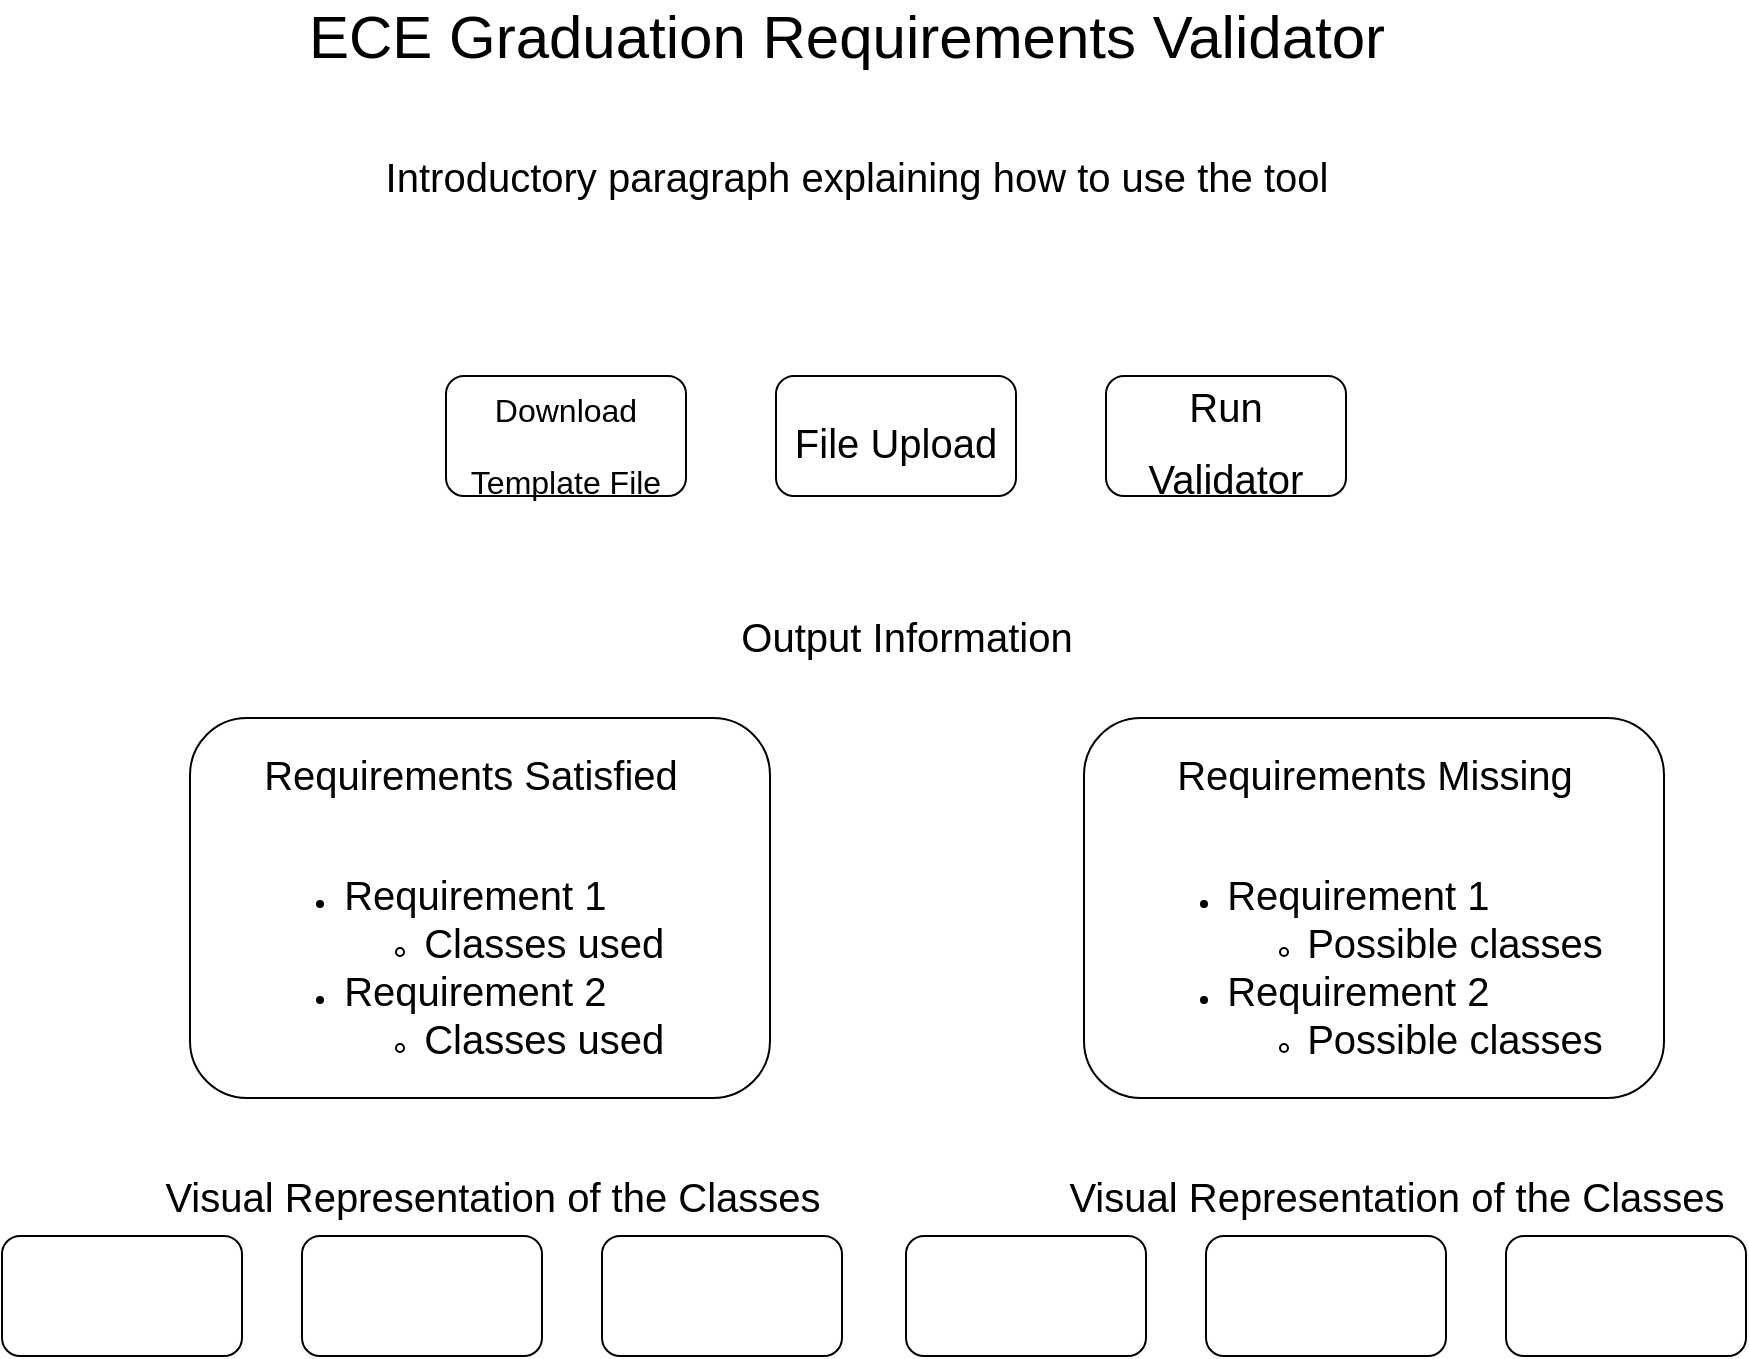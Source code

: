 <mxfile version="17.2.4" type="github">
  <diagram name="Page-1" id="2cc2dc42-3aac-f2a9-1cec-7a8b7cbee084">
    <mxGraphModel dx="1200" dy="715" grid="1" gridSize="10" guides="1" tooltips="1" connect="1" arrows="1" fold="1" page="1" pageScale="1" pageWidth="1100" pageHeight="850" background="none" math="0" shadow="0">
      <root>
        <mxCell id="0" />
        <mxCell id="1" parent="0" />
        <mxCell id="44KrbLXChHcNnWz68qvF-1" value="&lt;font style=&quot;font-size: 30px&quot;&gt;ECE Graduation Requirements Validator&lt;/font&gt;" style="text;html=1;resizable=0;autosize=1;align=center;verticalAlign=middle;points=[];fillColor=none;strokeColor=none;rounded=0;" parent="1" vertex="1">
          <mxGeometry x="220" y="60" width="560" height="20" as="geometry" />
        </mxCell>
        <mxCell id="44KrbLXChHcNnWz68qvF-3" value="&lt;font style=&quot;font-size: 20px&quot;&gt;File Upload&lt;/font&gt;" style="rounded=1;whiteSpace=wrap;html=1;fontSize=30;" parent="1" vertex="1">
          <mxGeometry x="465" y="240" width="120" height="60" as="geometry" />
        </mxCell>
        <mxCell id="44KrbLXChHcNnWz68qvF-4" value="&lt;font style=&quot;line-height: 1 ; font-size: 16px&quot;&gt;Download Template File&lt;/font&gt;" style="rounded=1;whiteSpace=wrap;html=1;fontSize=30;" parent="1" vertex="1">
          <mxGeometry x="300" y="240" width="120" height="60" as="geometry" />
        </mxCell>
        <mxCell id="44KrbLXChHcNnWz68qvF-5" value="&lt;font style=&quot;font-size: 20px&quot;&gt;Introductory paragraph explaining how to use the tool&lt;/font&gt;" style="text;html=1;resizable=0;autosize=1;align=center;verticalAlign=middle;points=[];fillColor=none;strokeColor=none;rounded=0;" parent="1" vertex="1">
          <mxGeometry x="260" y="130" width="490" height="20" as="geometry" />
        </mxCell>
        <mxCell id="44KrbLXChHcNnWz68qvF-8" value="&lt;div style=&quot;text-align: left&quot;&gt;&lt;/div&gt;" style="rounded=1;whiteSpace=wrap;html=1;fontSize=20;" parent="1" vertex="1">
          <mxGeometry x="172" y="411" width="290" height="190" as="geometry" />
        </mxCell>
        <mxCell id="44KrbLXChHcNnWz68qvF-9" value="&lt;font style=&quot;font-size: 20px&quot;&gt;Output Information&lt;/font&gt;" style="text;html=1;resizable=0;autosize=1;align=center;verticalAlign=middle;points=[];fillColor=none;strokeColor=none;rounded=0;" parent="1" vertex="1">
          <mxGeometry x="440" y="360" width="180" height="20" as="geometry" />
        </mxCell>
        <mxCell id="44KrbLXChHcNnWz68qvF-10" value="&lt;font&gt;&lt;span style=&quot;font-size: 20px&quot;&gt;Requirements Satisfied&lt;/span&gt;&lt;br&gt;&lt;div style=&quot;text-align: left&quot;&gt;&lt;span style=&quot;font-size: 20px&quot;&gt;&lt;br&gt;&lt;/span&gt;&lt;/div&gt;&lt;div style=&quot;text-align: left&quot;&gt;&lt;ul&gt;&lt;li&gt;&lt;span style=&quot;font-size: 20px&quot;&gt;Requirement 1&lt;/span&gt;&lt;/li&gt;&lt;ul&gt;&lt;li&gt;&lt;span style=&quot;font-size: 20px&quot;&gt;Classes used&lt;/span&gt;&lt;/li&gt;&lt;/ul&gt;&lt;li&gt;&lt;span style=&quot;font-size: 20px&quot;&gt;Requirement 2&lt;/span&gt;&lt;/li&gt;&lt;ul&gt;&lt;li&gt;&lt;span style=&quot;font-size: 20px&quot;&gt;Classes used&lt;/span&gt;&lt;/li&gt;&lt;/ul&gt;&lt;/ul&gt;&lt;/div&gt;&lt;/font&gt;" style="text;html=1;resizable=0;autosize=1;align=center;verticalAlign=middle;points=[];fillColor=none;strokeColor=none;rounded=0;" parent="1" vertex="1">
          <mxGeometry x="202" y="451" width="220" height="120" as="geometry" />
        </mxCell>
        <mxCell id="44KrbLXChHcNnWz68qvF-11" value="&lt;div style=&quot;text-align: left&quot;&gt;&lt;/div&gt;" style="rounded=1;whiteSpace=wrap;html=1;fontSize=20;" parent="1" vertex="1">
          <mxGeometry x="619" y="411" width="290" height="190" as="geometry" />
        </mxCell>
        <mxCell id="44KrbLXChHcNnWz68qvF-13" value="&lt;font style=&quot;font-size: 20px&quot;&gt;Run Validator&lt;/font&gt;" style="rounded=1;whiteSpace=wrap;html=1;fontSize=30;" parent="1" vertex="1">
          <mxGeometry x="630" y="240" width="120" height="60" as="geometry" />
        </mxCell>
        <mxCell id="44KrbLXChHcNnWz68qvF-14" value="&lt;font&gt;&lt;span style=&quot;font-size: 20px&quot;&gt;Requirements Missing&lt;/span&gt;&lt;br&gt;&lt;div style=&quot;text-align: left&quot;&gt;&lt;span style=&quot;font-size: 20px&quot;&gt;&lt;br&gt;&lt;/span&gt;&lt;/div&gt;&lt;div style=&quot;text-align: left&quot;&gt;&lt;ul&gt;&lt;li&gt;&lt;span style=&quot;font-size: 20px&quot;&gt;Requirement 1&lt;/span&gt;&lt;/li&gt;&lt;ul&gt;&lt;li&gt;&lt;span style=&quot;font-size: 20px&quot;&gt;Possible classes&lt;/span&gt;&lt;/li&gt;&lt;/ul&gt;&lt;li&gt;&lt;span style=&quot;font-size: 20px&quot;&gt;Requirement 2&lt;/span&gt;&lt;/li&gt;&lt;ul&gt;&lt;li&gt;&lt;span style=&quot;font-size: 20px&quot;&gt;Possible classes&lt;/span&gt;&lt;/li&gt;&lt;/ul&gt;&lt;/ul&gt;&lt;/div&gt;&lt;/font&gt;" style="text;html=1;resizable=0;autosize=1;align=center;verticalAlign=middle;points=[];fillColor=none;strokeColor=none;rounded=0;" parent="1" vertex="1">
          <mxGeometry x="644" y="451" width="240" height="120" as="geometry" />
        </mxCell>
        <mxCell id="SJmn_siIDE_zV1leDHv6-1" value="" style="rounded=1;whiteSpace=wrap;html=1;" vertex="1" parent="1">
          <mxGeometry x="78" y="670" width="120" height="60" as="geometry" />
        </mxCell>
        <mxCell id="SJmn_siIDE_zV1leDHv6-2" value="" style="rounded=1;whiteSpace=wrap;html=1;" vertex="1" parent="1">
          <mxGeometry x="228" y="670" width="120" height="60" as="geometry" />
        </mxCell>
        <mxCell id="SJmn_siIDE_zV1leDHv6-3" value="" style="rounded=1;whiteSpace=wrap;html=1;" vertex="1" parent="1">
          <mxGeometry x="378" y="670" width="120" height="60" as="geometry" />
        </mxCell>
        <mxCell id="SJmn_siIDE_zV1leDHv6-4" value="&lt;font style=&quot;font-size: 20px&quot;&gt;Visual Representation of the Classes&lt;/font&gt;" style="text;html=1;resizable=0;autosize=1;align=center;verticalAlign=middle;points=[];fillColor=none;strokeColor=none;rounded=0;" vertex="1" parent="1">
          <mxGeometry x="153" y="640" width="340" height="20" as="geometry" />
        </mxCell>
        <mxCell id="SJmn_siIDE_zV1leDHv6-5" value="" style="rounded=1;whiteSpace=wrap;html=1;" vertex="1" parent="1">
          <mxGeometry x="530" y="670" width="120" height="60" as="geometry" />
        </mxCell>
        <mxCell id="SJmn_siIDE_zV1leDHv6-6" value="" style="rounded=1;whiteSpace=wrap;html=1;" vertex="1" parent="1">
          <mxGeometry x="680" y="670" width="120" height="60" as="geometry" />
        </mxCell>
        <mxCell id="SJmn_siIDE_zV1leDHv6-7" value="" style="rounded=1;whiteSpace=wrap;html=1;" vertex="1" parent="1">
          <mxGeometry x="830" y="670" width="120" height="60" as="geometry" />
        </mxCell>
        <mxCell id="SJmn_siIDE_zV1leDHv6-8" value="&lt;font style=&quot;font-size: 20px&quot;&gt;Visual Representation of the Classes&lt;/font&gt;" style="text;html=1;resizable=0;autosize=1;align=center;verticalAlign=middle;points=[];fillColor=none;strokeColor=none;rounded=0;" vertex="1" parent="1">
          <mxGeometry x="605" y="640" width="340" height="20" as="geometry" />
        </mxCell>
      </root>
    </mxGraphModel>
  </diagram>
</mxfile>
